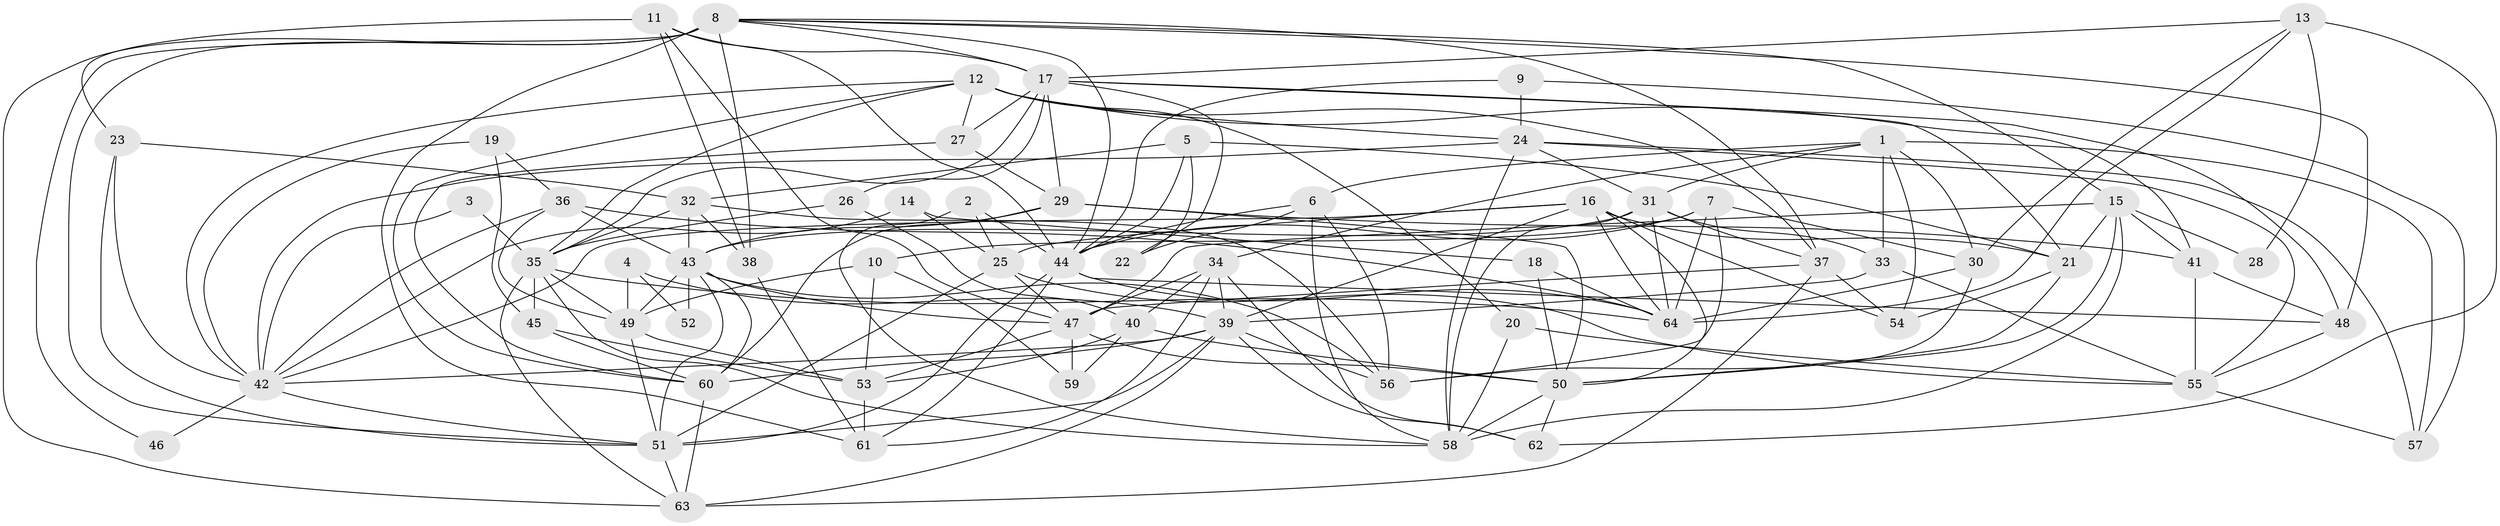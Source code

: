 // original degree distribution, {5: 0.1968503937007874, 4: 0.2440944881889764, 6: 0.11811023622047244, 2: 0.1732283464566929, 3: 0.2283464566929134, 8: 0.023622047244094488, 7: 0.015748031496062992}
// Generated by graph-tools (version 1.1) at 2025/50/03/09/25 03:50:10]
// undirected, 64 vertices, 181 edges
graph export_dot {
graph [start="1"]
  node [color=gray90,style=filled];
  1;
  2;
  3;
  4;
  5;
  6;
  7;
  8;
  9;
  10;
  11;
  12;
  13;
  14;
  15;
  16;
  17;
  18;
  19;
  20;
  21;
  22;
  23;
  24;
  25;
  26;
  27;
  28;
  29;
  30;
  31;
  32;
  33;
  34;
  35;
  36;
  37;
  38;
  39;
  40;
  41;
  42;
  43;
  44;
  45;
  46;
  47;
  48;
  49;
  50;
  51;
  52;
  53;
  54;
  55;
  56;
  57;
  58;
  59;
  60;
  61;
  62;
  63;
  64;
  1 -- 6 [weight=1.0];
  1 -- 30 [weight=1.0];
  1 -- 31 [weight=1.0];
  1 -- 33 [weight=1.0];
  1 -- 34 [weight=1.0];
  1 -- 54 [weight=1.0];
  1 -- 57 [weight=1.0];
  2 -- 25 [weight=1.0];
  2 -- 44 [weight=1.0];
  2 -- 58 [weight=1.0];
  3 -- 35 [weight=1.0];
  3 -- 42 [weight=1.0];
  4 -- 39 [weight=1.0];
  4 -- 49 [weight=1.0];
  4 -- 52 [weight=1.0];
  5 -- 21 [weight=1.0];
  5 -- 22 [weight=1.0];
  5 -- 32 [weight=1.0];
  5 -- 44 [weight=1.0];
  6 -- 22 [weight=1.0];
  6 -- 44 [weight=1.0];
  6 -- 56 [weight=1.0];
  6 -- 58 [weight=1.0];
  7 -- 10 [weight=1.0];
  7 -- 30 [weight=1.0];
  7 -- 44 [weight=1.0];
  7 -- 56 [weight=1.0];
  7 -- 64 [weight=1.0];
  8 -- 15 [weight=1.0];
  8 -- 17 [weight=1.0];
  8 -- 37 [weight=1.0];
  8 -- 38 [weight=1.0];
  8 -- 44 [weight=1.0];
  8 -- 46 [weight=1.0];
  8 -- 48 [weight=1.0];
  8 -- 51 [weight=2.0];
  8 -- 61 [weight=1.0];
  8 -- 63 [weight=1.0];
  9 -- 24 [weight=1.0];
  9 -- 44 [weight=1.0];
  9 -- 57 [weight=1.0];
  10 -- 49 [weight=1.0];
  10 -- 53 [weight=1.0];
  10 -- 59 [weight=1.0];
  11 -- 17 [weight=1.0];
  11 -- 23 [weight=1.0];
  11 -- 38 [weight=1.0];
  11 -- 44 [weight=1.0];
  11 -- 47 [weight=1.0];
  12 -- 20 [weight=1.0];
  12 -- 24 [weight=1.0];
  12 -- 27 [weight=1.0];
  12 -- 35 [weight=1.0];
  12 -- 37 [weight=1.0];
  12 -- 41 [weight=1.0];
  12 -- 42 [weight=1.0];
  12 -- 60 [weight=1.0];
  13 -- 17 [weight=1.0];
  13 -- 28 [weight=1.0];
  13 -- 30 [weight=1.0];
  13 -- 62 [weight=1.0];
  13 -- 64 [weight=1.0];
  14 -- 18 [weight=1.0];
  14 -- 25 [weight=1.0];
  14 -- 42 [weight=1.0];
  15 -- 21 [weight=1.0];
  15 -- 28 [weight=1.0];
  15 -- 41 [weight=1.0];
  15 -- 47 [weight=1.0];
  15 -- 50 [weight=1.0];
  15 -- 58 [weight=1.0];
  16 -- 21 [weight=1.0];
  16 -- 25 [weight=1.0];
  16 -- 39 [weight=1.0];
  16 -- 42 [weight=1.0];
  16 -- 50 [weight=1.0];
  16 -- 54 [weight=1.0];
  16 -- 64 [weight=1.0];
  17 -- 21 [weight=1.0];
  17 -- 22 [weight=1.0];
  17 -- 26 [weight=1.0];
  17 -- 27 [weight=1.0];
  17 -- 29 [weight=1.0];
  17 -- 35 [weight=1.0];
  17 -- 48 [weight=1.0];
  18 -- 50 [weight=1.0];
  18 -- 64 [weight=1.0];
  19 -- 36 [weight=1.0];
  19 -- 42 [weight=1.0];
  19 -- 45 [weight=1.0];
  20 -- 55 [weight=1.0];
  20 -- 58 [weight=1.0];
  21 -- 50 [weight=1.0];
  21 -- 54 [weight=1.0];
  23 -- 32 [weight=1.0];
  23 -- 42 [weight=1.0];
  23 -- 51 [weight=1.0];
  24 -- 31 [weight=1.0];
  24 -- 42 [weight=1.0];
  24 -- 55 [weight=1.0];
  24 -- 57 [weight=1.0];
  24 -- 58 [weight=1.0];
  25 -- 47 [weight=1.0];
  25 -- 51 [weight=1.0];
  25 -- 55 [weight=1.0];
  26 -- 35 [weight=1.0];
  26 -- 40 [weight=1.0];
  27 -- 29 [weight=1.0];
  27 -- 60 [weight=1.0];
  29 -- 41 [weight=1.0];
  29 -- 43 [weight=1.0];
  29 -- 50 [weight=1.0];
  29 -- 60 [weight=1.0];
  30 -- 56 [weight=1.0];
  30 -- 64 [weight=1.0];
  31 -- 33 [weight=1.0];
  31 -- 37 [weight=1.0];
  31 -- 43 [weight=1.0];
  31 -- 58 [weight=1.0];
  31 -- 64 [weight=1.0];
  32 -- 35 [weight=1.0];
  32 -- 38 [weight=1.0];
  32 -- 43 [weight=1.0];
  32 -- 56 [weight=1.0];
  33 -- 39 [weight=1.0];
  33 -- 55 [weight=1.0];
  34 -- 39 [weight=1.0];
  34 -- 40 [weight=1.0];
  34 -- 47 [weight=1.0];
  34 -- 61 [weight=1.0];
  34 -- 62 [weight=1.0];
  35 -- 45 [weight=1.0];
  35 -- 49 [weight=1.0];
  35 -- 58 [weight=1.0];
  35 -- 63 [weight=1.0];
  35 -- 64 [weight=1.0];
  36 -- 42 [weight=1.0];
  36 -- 43 [weight=1.0];
  36 -- 49 [weight=1.0];
  36 -- 64 [weight=1.0];
  37 -- 47 [weight=1.0];
  37 -- 54 [weight=1.0];
  37 -- 63 [weight=1.0];
  38 -- 61 [weight=1.0];
  39 -- 42 [weight=1.0];
  39 -- 51 [weight=1.0];
  39 -- 56 [weight=1.0];
  39 -- 60 [weight=1.0];
  39 -- 62 [weight=1.0];
  39 -- 63 [weight=1.0];
  40 -- 50 [weight=1.0];
  40 -- 53 [weight=1.0];
  40 -- 59 [weight=1.0];
  41 -- 48 [weight=1.0];
  41 -- 55 [weight=1.0];
  42 -- 46 [weight=1.0];
  42 -- 51 [weight=1.0];
  43 -- 47 [weight=2.0];
  43 -- 49 [weight=2.0];
  43 -- 51 [weight=1.0];
  43 -- 52 [weight=2.0];
  43 -- 56 [weight=1.0];
  43 -- 60 [weight=1.0];
  44 -- 48 [weight=1.0];
  44 -- 51 [weight=2.0];
  44 -- 61 [weight=1.0];
  44 -- 64 [weight=1.0];
  45 -- 53 [weight=1.0];
  45 -- 60 [weight=1.0];
  47 -- 50 [weight=1.0];
  47 -- 53 [weight=1.0];
  47 -- 59 [weight=1.0];
  48 -- 55 [weight=1.0];
  49 -- 51 [weight=1.0];
  49 -- 53 [weight=1.0];
  50 -- 58 [weight=1.0];
  50 -- 62 [weight=1.0];
  51 -- 63 [weight=1.0];
  53 -- 61 [weight=1.0];
  55 -- 57 [weight=1.0];
  60 -- 63 [weight=1.0];
}
